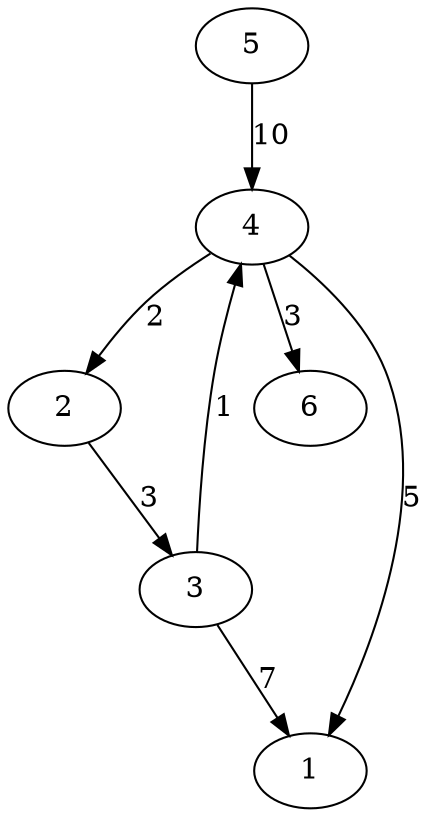 digraph {4 -> 2[label="2"];2 -> 3[label="3"];3 -> 4[label="1"];4 -> 1[label="5"];3 -> 1[label="7"];4 -> 6[label="3"];5 -> 4[label="10"];}